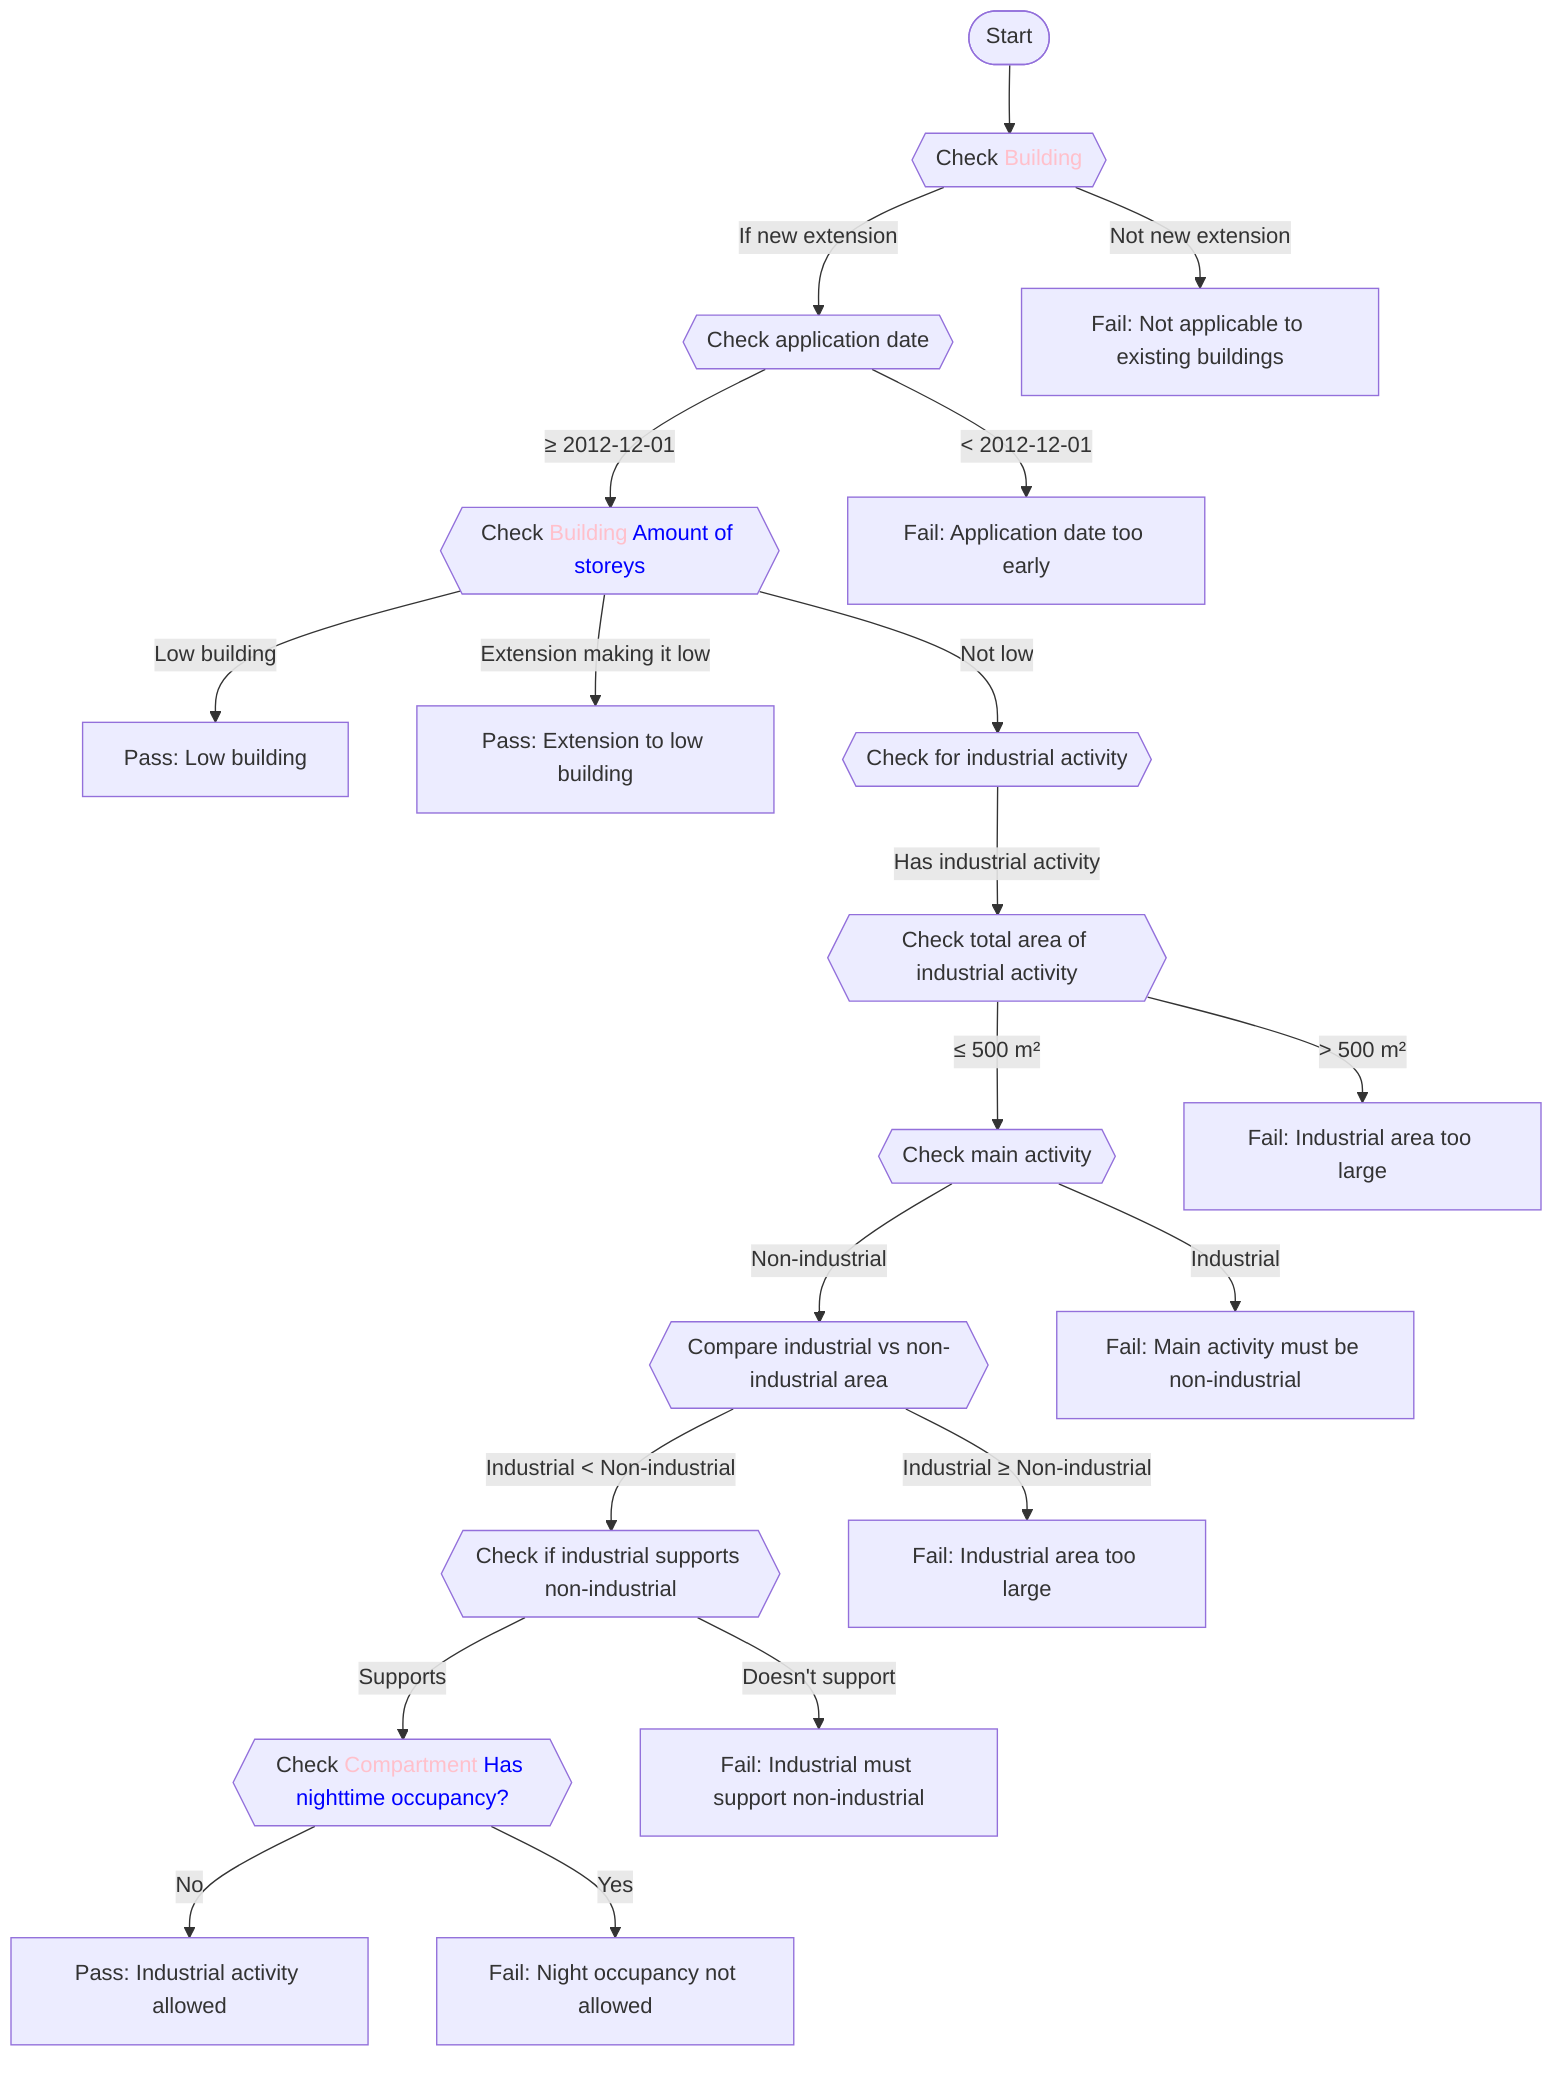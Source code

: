 graph TD
    start(["Start"]) --> checkBuilding{{"Check <font color='pink'>Building</font>"}}
    checkBuilding -->|"If new extension" | checkApplicationDate{{"Check application date"}}
    checkApplicationDate -->|"≥ 2012-12-01"| checkBuildingHeight{{"Check <font color='pink'>Building</font> <font color='blue'>Amount of storeys</font>"}}
    checkBuildingHeight -->|"Low building"| pass1["Pass: Low building"]
    checkBuildingHeight -->|"Extension making it low"| pass2["Pass: Extension to low building"]
    checkBuildingHeight -->|"Not low"| checkIndustrialActivity{{"Check for industrial activity"}}
    checkIndustrialActivity -->|"Has industrial activity"| checkIndustrialArea{{"Check total area of industrial activity"}}
    checkIndustrialArea -->|"≤ 500 m²"| checkMainActivity{{"Check main activity"}}
    checkMainActivity -->|"Non-industrial"| checkAreaComparison{{"Compare industrial vs non-industrial area"}}
    checkAreaComparison -->|"Industrial < Non-industrial"| checkSupportActivity{{"Check if industrial supports non-industrial"}}
    checkSupportActivity -->|"Supports"| checkNightOccupancy{{"Check <font color='pink'>Compartment</font> <font color='blue'>Has nighttime occupancy?</font>"}}
    checkNightOccupancy -->|"No"| pass3["Pass: Industrial activity allowed"]
    checkNightOccupancy -->|"Yes"| fail1["Fail: Night occupancy not allowed"]
    checkSupportActivity -->|"Doesn't support"| fail2["Fail: Industrial must support non-industrial"]
    checkAreaComparison -->|"Industrial ≥ Non-industrial"| fail3["Fail: Industrial area too large"]
    checkMainActivity -->|"Industrial"| fail4["Fail: Main activity must be non-industrial"]
    checkIndustrialArea -->|"> 500 m²"| fail5["Fail: Industrial area too large"]
    checkApplicationDate -->|"< 2012-12-01"| fail6["Fail: Application date too early"]
    checkBuilding -->|"Not new extension"| fail7["Fail: Not applicable to existing buildings"]